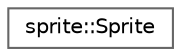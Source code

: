digraph "Graphical Class Hierarchy"
{
 // LATEX_PDF_SIZE
  bgcolor="transparent";
  edge [fontname=Helvetica,fontsize=10,labelfontname=Helvetica,labelfontsize=10];
  node [fontname=Helvetica,fontsize=10,shape=box,height=0.2,width=0.4];
  rankdir="LR";
  Node0 [id="Node000000",label="sprite::Sprite",height=0.2,width=0.4,color="grey40", fillcolor="white", style="filled",URL="$structsprite_1_1_sprite.html",tooltip="Represents a 2D sprite for rendering static or animated graphics."];
}
